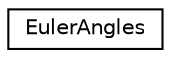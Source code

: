 digraph "Graphical Class Hierarchy"
{
 // INTERACTIVE_SVG=YES
  edge [fontname="Helvetica",fontsize="10",labelfontname="Helvetica",labelfontsize="10"];
  node [fontname="Helvetica",fontsize="10",shape=record];
  rankdir="LR";
  Node0 [label="EulerAngles",height=0.2,width=0.4,color="black", fillcolor="white", style="filled",URL="$struct_euler_angles.html"];
}
